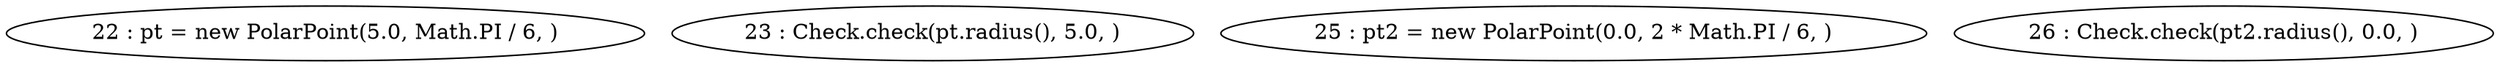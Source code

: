 digraph G {
"22 : pt = new PolarPoint(5.0, Math.PI / 6, )"
"23 : Check.check(pt.radius(), 5.0, )"
"25 : pt2 = new PolarPoint(0.0, 2 * Math.PI / 6, )"
"26 : Check.check(pt2.radius(), 0.0, )"
}